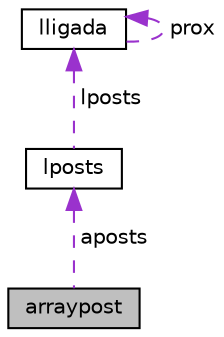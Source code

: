 digraph "arraypost"
{
  edge [fontname="Helvetica",fontsize="10",labelfontname="Helvetica",labelfontsize="10"];
  node [fontname="Helvetica",fontsize="10",shape=record];
  Node1 [label="arraypost",height=0.2,width=0.4,color="black", fillcolor="grey75", style="filled", fontcolor="black"];
  Node2 -> Node1 [dir="back",color="darkorchid3",fontsize="10",style="dashed",label=" aposts" ,fontname="Helvetica"];
  Node2 [label="lposts",height=0.2,width=0.4,color="black", fillcolor="white", style="filled",URL="$structlposts.html"];
  Node3 -> Node2 [dir="back",color="darkorchid3",fontsize="10",style="dashed",label=" lposts" ,fontname="Helvetica"];
  Node3 [label="lligada",height=0.2,width=0.4,color="black", fillcolor="white", style="filled",URL="$structlligada.html"];
  Node3 -> Node3 [dir="back",color="darkorchid3",fontsize="10",style="dashed",label=" prox" ,fontname="Helvetica"];
}
